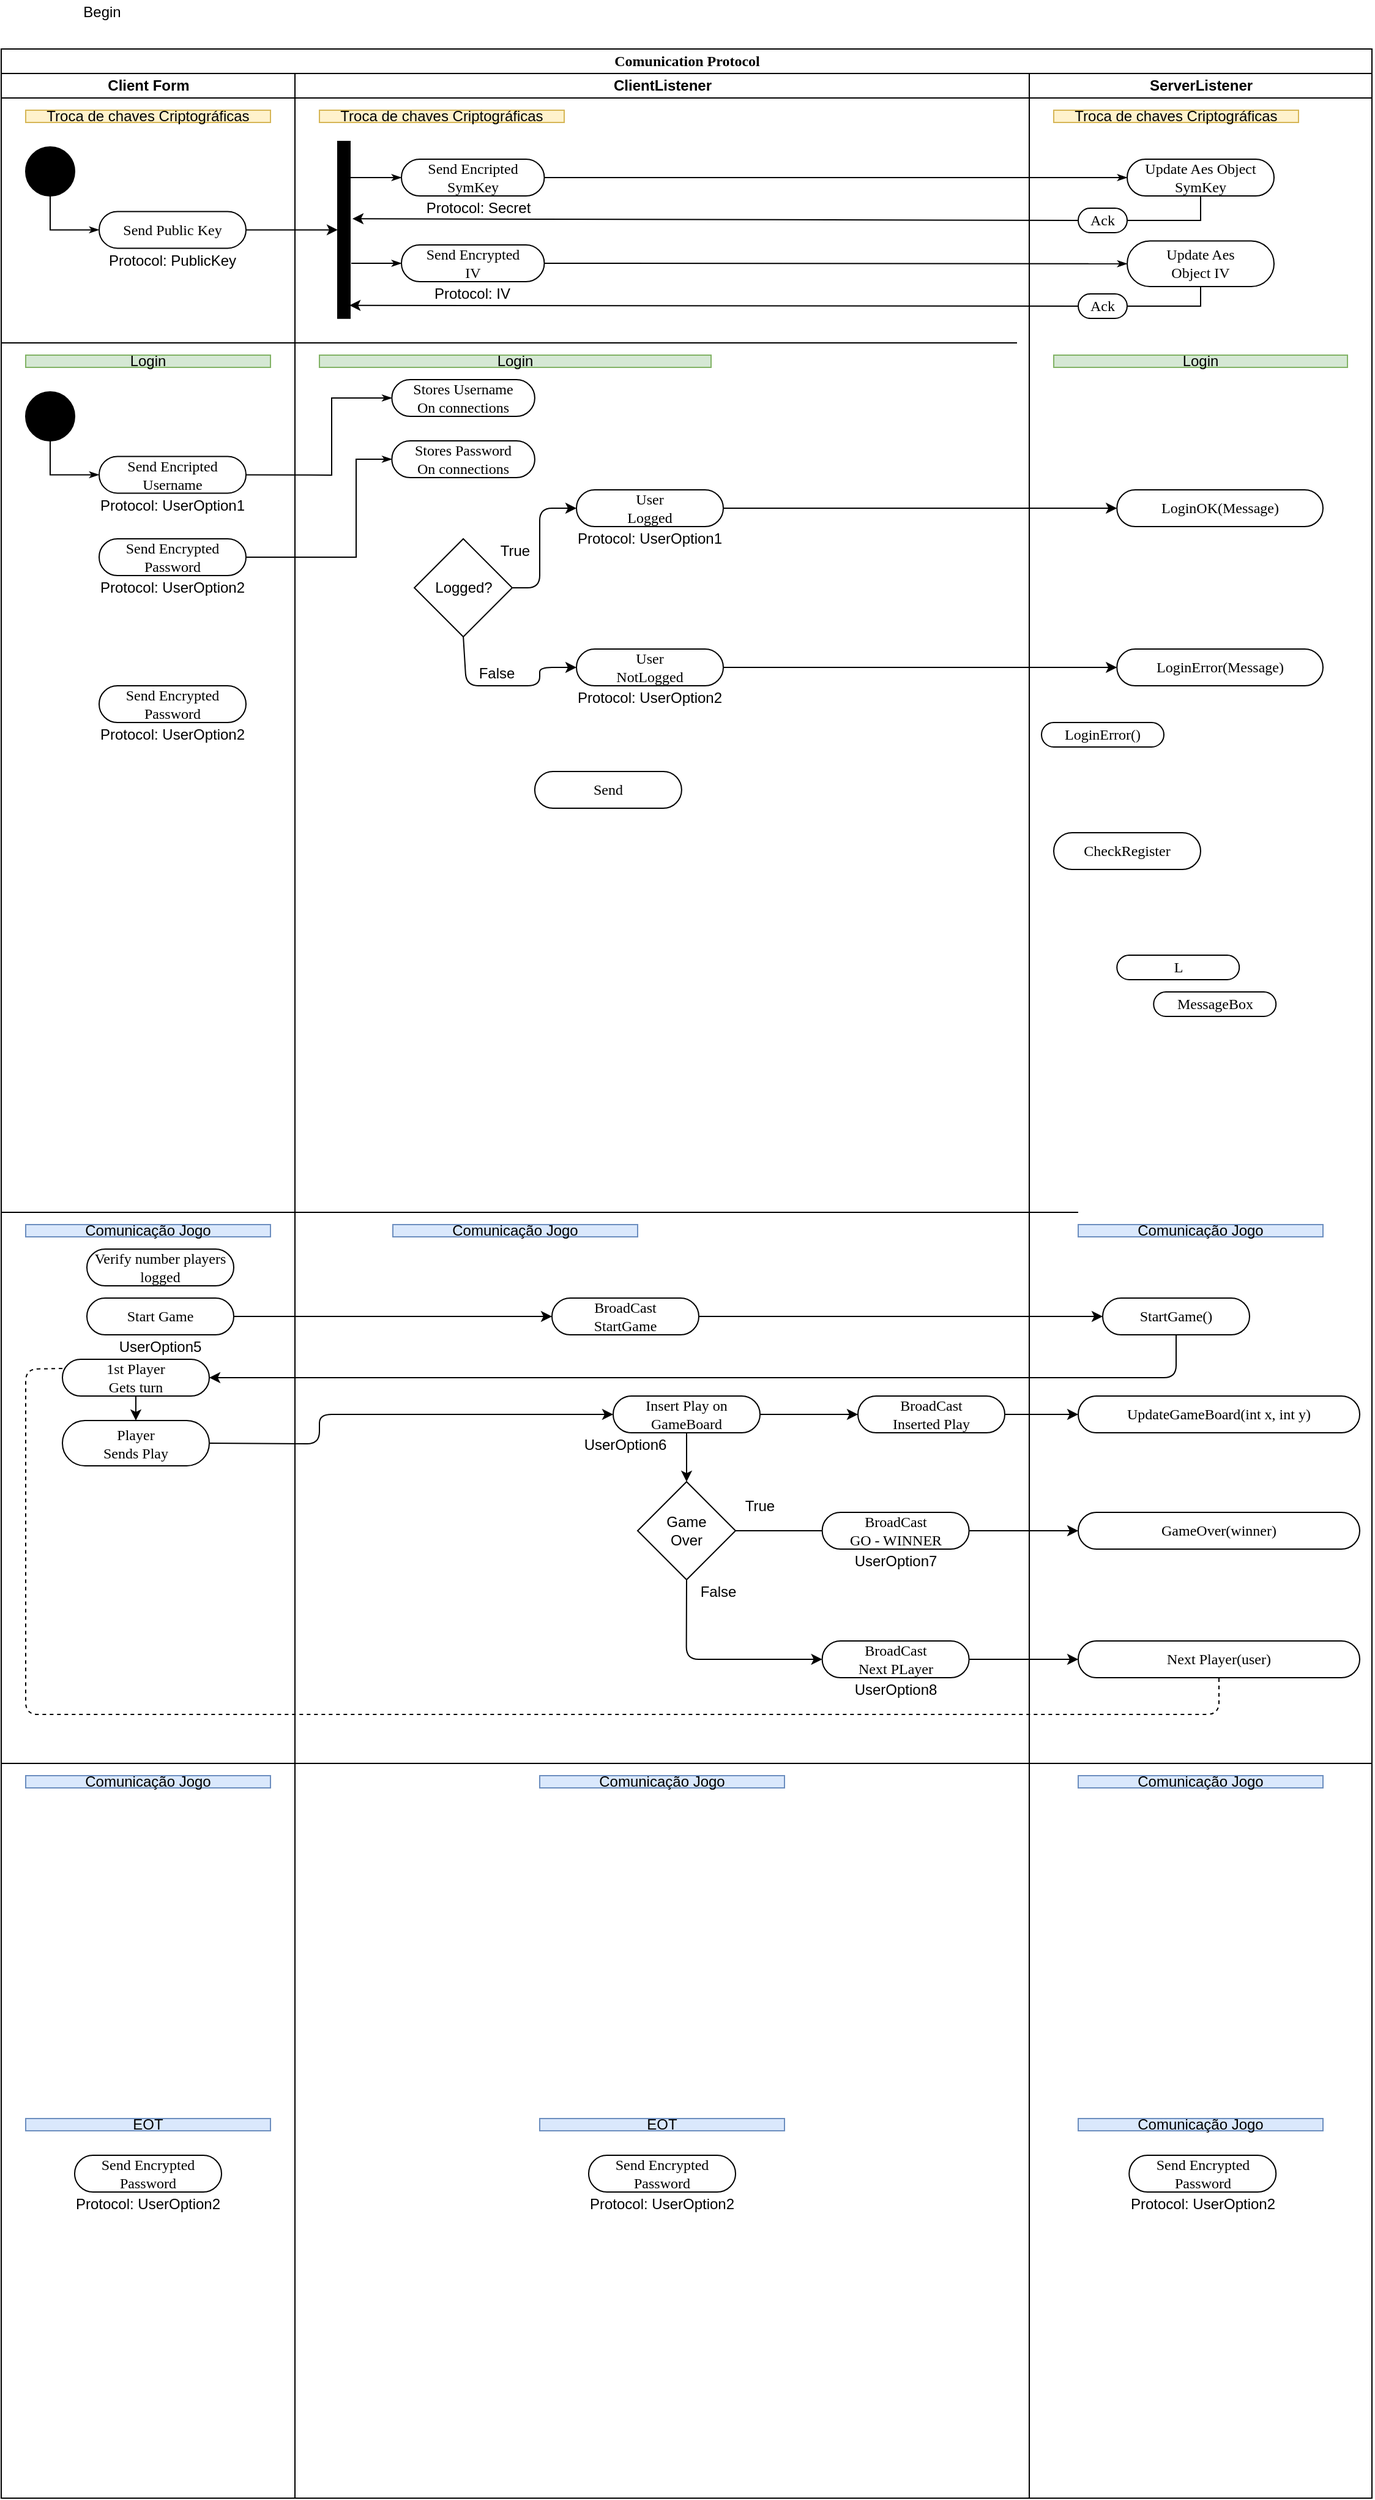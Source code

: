 <mxfile version="12.9.13" type="device"><diagram name="Page-1" id="0783ab3e-0a74-02c8-0abd-f7b4e66b4bec"><mxGraphModel dx="1278" dy="948" grid="1" gridSize="10" guides="1" tooltips="1" connect="1" arrows="1" fold="1" page="1" pageScale="1" pageWidth="850" pageHeight="1100" background="#ffffff" math="0" shadow="0"><root><mxCell id="0"/><mxCell id="1" parent="0"/><mxCell id="bSccAnwzdmxCs68LairB-45" value="Begin" style="text;html=1;strokeColor=none;fillColor=none;align=center;verticalAlign=middle;whiteSpace=wrap;rounded=0;" parent="1" vertex="1"><mxGeometry x="105" width="35" height="20" as="geometry"/></mxCell><mxCell id="1c1d494c118603dd-1" value="Comunication Protocol" style="swimlane;html=1;childLayout=stackLayout;startSize=20;rounded=0;shadow=0;comic=0;labelBackgroundColor=none;strokeWidth=1;fontFamily=Verdana;fontSize=12;align=center;" parent="1" vertex="1"><mxGeometry x="40" y="40" width="1120" height="2000" as="geometry"/></mxCell><mxCell id="bSccAnwzdmxCs68LairB-3" value="" style="endArrow=classic;html=1;exitX=1;exitY=0.5;exitDx=0;exitDy=0;entryX=0.5;entryY=0;entryDx=0;entryDy=0;" parent="1c1d494c118603dd-1" source="60571a20871a0731-8" target="bSccAnwzdmxCs68LairB-38" edge="1"><mxGeometry width="50" height="50" relative="1" as="geometry"><mxPoint x="360" y="480" as="sourcePoint"/><mxPoint x="280" y="175" as="targetPoint"/></mxGeometry></mxCell><mxCell id="bSccAnwzdmxCs68LairB-34" style="rounded=0;html=1;labelBackgroundColor=none;startArrow=none;startFill=0;startSize=5;endArrow=classicThin;endFill=1;endSize=5;jettySize=auto;orthogonalLoop=1;strokeWidth=1;fontFamily=Verdana;fontSize=12;exitX=1;exitY=0.5;exitDx=0;exitDy=0;" parent="1c1d494c118603dd-1" source="bSccAnwzdmxCs68LairB-2" target="bSccAnwzdmxCs68LairB-11" edge="1"><mxGeometry relative="1" as="geometry"><mxPoint x="333.75" y="308" as="sourcePoint"/><mxPoint x="311.25" y="338" as="targetPoint"/></mxGeometry></mxCell><mxCell id="bSccAnwzdmxCs68LairB-36" style="edgeStyle=none;rounded=0;html=1;labelBackgroundColor=none;startArrow=none;startFill=0;startSize=5;endArrow=classicThin;endFill=1;endSize=5;jettySize=auto;orthogonalLoop=1;strokeWidth=1;fontFamily=Verdana;fontSize=12;exitX=1;exitY=0.5;exitDx=0;exitDy=0;entryX=0;entryY=0.5;entryDx=0;entryDy=0;" parent="1c1d494c118603dd-1" source="bSccAnwzdmxCs68LairB-35" target="bSccAnwzdmxCs68LairB-37" edge="1"><mxGeometry relative="1" as="geometry"><mxPoint x="456.125" y="260" as="sourcePoint"/><mxPoint x="499.995" y="292" as="targetPoint"/></mxGeometry></mxCell><mxCell id="bSccAnwzdmxCs68LairB-50" value="" style="endArrow=classic;html=1;entryX=0.563;entryY=1.2;entryDx=0;entryDy=0;exitX=0;exitY=0.5;exitDx=0;exitDy=0;entryPerimeter=0;" parent="1c1d494c118603dd-1" source="bSccAnwzdmxCs68LairB-48" target="bSccAnwzdmxCs68LairB-38" edge="1"><mxGeometry width="50" height="50" relative="1" as="geometry"><mxPoint x="450" y="220" as="sourcePoint"/><mxPoint x="500" y="170" as="targetPoint"/></mxGeometry></mxCell><mxCell id="bSccAnwzdmxCs68LairB-53" value="" style="endArrow=classic;html=1;exitX=0;exitY=0.5;exitDx=0;exitDy=0;entryX=0.073;entryY=0.96;entryDx=0;entryDy=0;entryPerimeter=0;" parent="1c1d494c118603dd-1" source="bSccAnwzdmxCs68LairB-49" target="bSccAnwzdmxCs68LairB-38" edge="1"><mxGeometry width="50" height="50" relative="1" as="geometry"><mxPoint x="530" y="150" as="sourcePoint"/><mxPoint x="310" y="210" as="targetPoint"/></mxGeometry></mxCell><mxCell id="bSccAnwzdmxCs68LairB-158" value="" style="endArrow=classic;html=1;entryX=0;entryY=0.5;entryDx=0;entryDy=0;exitX=1;exitY=0.5;exitDx=0;exitDy=0;" parent="1c1d494c118603dd-1" source="bSccAnwzdmxCs68LairB-177" target="bSccAnwzdmxCs68LairB-164" edge="1"><mxGeometry width="50" height="50" relative="1" as="geometry"><mxPoint x="410" y="1245" as="sourcePoint"/><mxPoint x="443.75" y="1340" as="targetPoint"/></mxGeometry></mxCell><mxCell id="bSccAnwzdmxCs68LairB-155" value="" style="endArrow=classic;html=1;entryX=0;entryY=0.5;entryDx=0;entryDy=0;exitX=1;exitY=0.5;exitDx=0;exitDy=0;" parent="1c1d494c118603dd-1" source="bSccAnwzdmxCs68LairB-153" target="bSccAnwzdmxCs68LairB-154" edge="1"><mxGeometry width="50" height="50" relative="1" as="geometry"><mxPoint x="190" y="1170" as="sourcePoint"/><mxPoint x="240" y="1120" as="targetPoint"/></mxGeometry></mxCell><mxCell id="bSccAnwzdmxCs68LairB-156" value="" style="endArrow=classic;html=1;exitX=1;exitY=0.5;exitDx=0;exitDy=0;entryX=0;entryY=0.5;entryDx=0;entryDy=0;" parent="1c1d494c118603dd-1" source="bSccAnwzdmxCs68LairB-154" target="bSccAnwzdmxCs68LairB-159" edge="1"><mxGeometry width="50" height="50" relative="1" as="geometry"><mxPoint x="460" y="1100" as="sourcePoint"/><mxPoint x="520" y="1035" as="targetPoint"/></mxGeometry></mxCell><mxCell id="bSccAnwzdmxCs68LairB-171" value="" style="endArrow=classic;html=1;exitX=0.5;exitY=1;exitDx=0;exitDy=0;entryX=1;entryY=0.5;entryDx=0;entryDy=0;" parent="1c1d494c118603dd-1" source="bSccAnwzdmxCs68LairB-159" target="bSccAnwzdmxCs68LairB-161" edge="1"><mxGeometry width="50" height="50" relative="1" as="geometry"><mxPoint x="450" y="1150" as="sourcePoint"/><mxPoint x="170" y="1070" as="targetPoint"/><Array as="points"><mxPoint x="960" y="1085"/><mxPoint x="600" y="1085"/></Array></mxGeometry></mxCell><mxCell id="bSccAnwzdmxCs68LairB-174" value="" style="endArrow=classic;html=1;exitX=1;exitY=0.5;exitDx=0;exitDy=0;entryX=0;entryY=0.5;entryDx=0;entryDy=0;" parent="1c1d494c118603dd-1" source="bSccAnwzdmxCs68LairB-179" target="bSccAnwzdmxCs68LairB-180" edge="1"><mxGeometry width="50" height="50" relative="1" as="geometry"><mxPoint x="710" y="1510" as="sourcePoint"/><mxPoint x="780" y="1440" as="targetPoint"/></mxGeometry></mxCell><mxCell id="bSccAnwzdmxCs68LairB-183" value="" style="endArrow=classic;html=1;exitX=1;exitY=0.5;exitDx=0;exitDy=0;entryX=0;entryY=0.5;entryDx=0;entryDy=0;" parent="1c1d494c118603dd-1" source="bSccAnwzdmxCs68LairB-173" target="bSccAnwzdmxCs68LairB-162" edge="1"><mxGeometry width="50" height="50" relative="1" as="geometry"><mxPoint x="450" y="1050" as="sourcePoint"/><mxPoint x="500" y="1000" as="targetPoint"/><Array as="points"><mxPoint x="260" y="1139"/><mxPoint x="260" y="1115"/></Array></mxGeometry></mxCell><mxCell id="bSccAnwzdmxCs68LairB-186" value="" style="endArrow=classic;html=1;exitX=1;exitY=0.5;exitDx=0;exitDy=0;entryX=0;entryY=0.5;entryDx=0;entryDy=0;" parent="1c1d494c118603dd-1" source="bSccAnwzdmxCs68LairB-185" target="bSccAnwzdmxCs68LairB-187" edge="1"><mxGeometry width="50" height="50" relative="1" as="geometry"><mxPoint x="450" y="1050" as="sourcePoint"/><mxPoint x="680" y="1115" as="targetPoint"/></mxGeometry></mxCell><mxCell id="bSccAnwzdmxCs68LairB-198" value="" style="endArrow=none;dashed=1;html=1;entryX=0.5;entryY=1;entryDx=0;entryDy=0;exitX=0;exitY=0.25;exitDx=0;exitDy=0;" parent="1c1d494c118603dd-1" source="bSccAnwzdmxCs68LairB-161" target="bSccAnwzdmxCs68LairB-180" edge="1"><mxGeometry width="50" height="50" relative="1" as="geometry"><mxPoint x="110" y="1210" as="sourcePoint"/><mxPoint x="500" y="1160" as="targetPoint"/><Array as="points"><mxPoint x="20" y="1078"/><mxPoint x="20" y="1360"/><mxPoint x="995" y="1360"/></Array></mxGeometry></mxCell><mxCell id="1c1d494c118603dd-2" value="Client Form" style="swimlane;html=1;startSize=20;" parent="1c1d494c118603dd-1" vertex="1"><mxGeometry y="20" width="240" height="1980" as="geometry"/></mxCell><mxCell id="bSccAnwzdmxCs68LairB-54" value="" style="endArrow=none;html=1;" parent="1c1d494c118603dd-2" edge="1"><mxGeometry width="50" height="50" relative="1" as="geometry"><mxPoint y="220" as="sourcePoint"/><mxPoint x="830" y="220" as="targetPoint"/></mxGeometry></mxCell><mxCell id="1c1d494c118603dd-27" style="edgeStyle=orthogonalEdgeStyle;rounded=0;html=1;labelBackgroundColor=none;startArrow=none;startFill=0;startSize=5;endArrow=classicThin;endFill=1;endSize=5;jettySize=auto;orthogonalLoop=1;strokeWidth=1;fontFamily=Verdana;fontSize=12;entryX=0;entryY=0.5;entryDx=0;entryDy=0;exitX=0.5;exitY=1;exitDx=0;exitDy=0;" parent="1c1d494c118603dd-2" source="60571a20871a0731-4" target="60571a20871a0731-8" edge="1"><mxGeometry relative="1" as="geometry"/></mxCell><mxCell id="60571a20871a0731-4" value="" style="ellipse;whiteSpace=wrap;html=1;rounded=0;shadow=0;comic=0;labelBackgroundColor=none;strokeWidth=1;fillColor=#000000;fontFamily=Verdana;fontSize=12;align=center;" parent="1c1d494c118603dd-2" vertex="1"><mxGeometry x="20" y="60" width="40" height="40" as="geometry"/></mxCell><mxCell id="bSccAnwzdmxCs68LairB-82" style="edgeStyle=orthogonalEdgeStyle;rounded=0;html=1;labelBackgroundColor=none;startArrow=none;startFill=0;startSize=5;endArrow=classicThin;endFill=1;endSize=5;jettySize=auto;orthogonalLoop=1;strokeWidth=1;fontFamily=Verdana;fontSize=12;entryX=0;entryY=0.5;entryDx=0;entryDy=0;exitX=0.5;exitY=1;exitDx=0;exitDy=0;" parent="1c1d494c118603dd-2" source="bSccAnwzdmxCs68LairB-83" target="bSccAnwzdmxCs68LairB-84" edge="1"><mxGeometry relative="1" as="geometry"/></mxCell><mxCell id="bSccAnwzdmxCs68LairB-83" value="" style="ellipse;whiteSpace=wrap;html=1;rounded=0;shadow=0;comic=0;labelBackgroundColor=none;strokeWidth=1;fillColor=#000000;fontFamily=Verdana;fontSize=12;align=center;" parent="1c1d494c118603dd-2" vertex="1"><mxGeometry x="20" y="260" width="40" height="40" as="geometry"/></mxCell><mxCell id="FUaLKaRU9jQ6jIUCndy3-164" value="Send Encrypted&lt;br&gt;Password" style="rounded=1;whiteSpace=wrap;html=1;shadow=0;comic=0;labelBackgroundColor=none;strokeWidth=1;fontFamily=Verdana;fontSize=12;align=center;arcSize=50;" vertex="1" parent="1c1d494c118603dd-2"><mxGeometry x="80" y="500" width="120" height="30" as="geometry"/></mxCell><mxCell id="FUaLKaRU9jQ6jIUCndy3-163" value="Protocol: UserOption2" style="text;html=1;strokeColor=none;fillColor=none;align=center;verticalAlign=middle;whiteSpace=wrap;rounded=0;" vertex="1" parent="1c1d494c118603dd-2"><mxGeometry x="70" y="530" width="140" height="20" as="geometry"/></mxCell><mxCell id="FUaLKaRU9jQ6jIUCndy3-42" value="Send Encrypted&lt;br&gt;Password" style="rounded=1;whiteSpace=wrap;html=1;shadow=0;comic=0;labelBackgroundColor=none;strokeWidth=1;fontFamily=Verdana;fontSize=12;align=center;arcSize=50;" vertex="1" parent="1c1d494c118603dd-2"><mxGeometry x="60" y="1700" width="120" height="30" as="geometry"/></mxCell><mxCell id="FUaLKaRU9jQ6jIUCndy3-41" value="Protocol: UserOption2" style="text;html=1;strokeColor=none;fillColor=none;align=center;verticalAlign=middle;whiteSpace=wrap;rounded=0;" vertex="1" parent="1c1d494c118603dd-2"><mxGeometry x="50" y="1730" width="140" height="20" as="geometry"/></mxCell><mxCell id="bSccAnwzdmxCs68LairB-231" value="UserOption5" style="text;html=1;strokeColor=none;fillColor=none;align=center;verticalAlign=middle;whiteSpace=wrap;rounded=0;" parent="1c1d494c118603dd-2" vertex="1"><mxGeometry x="90" y="1030" width="80" height="20" as="geometry"/></mxCell><mxCell id="FUaLKaRU9jQ6jIUCndy3-4" value="Protocol: UserOption2" style="text;html=1;strokeColor=none;fillColor=none;align=center;verticalAlign=middle;whiteSpace=wrap;rounded=0;" vertex="1" parent="1c1d494c118603dd-2"><mxGeometry x="70" y="410" width="140" height="20" as="geometry"/></mxCell><mxCell id="bSccAnwzdmxCs68LairB-161" value="1st Player&lt;br&gt;Gets turn" style="rounded=1;whiteSpace=wrap;html=1;shadow=0;comic=0;labelBackgroundColor=none;strokeWidth=1;fontFamily=Verdana;fontSize=12;align=center;arcSize=50;" parent="1c1d494c118603dd-2" vertex="1"><mxGeometry x="50" y="1050" width="120" height="30" as="geometry"/></mxCell><mxCell id="bSccAnwzdmxCs68LairB-172" value="" style="endArrow=classic;html=1;exitX=0.5;exitY=1;exitDx=0;exitDy=0;entryX=0.5;entryY=0;entryDx=0;entryDy=0;" parent="1c1d494c118603dd-2" source="bSccAnwzdmxCs68LairB-161" target="bSccAnwzdmxCs68LairB-173" edge="1"><mxGeometry width="50" height="50" relative="1" as="geometry"><mxPoint x="450" y="1130" as="sourcePoint"/><mxPoint x="500" y="1080" as="targetPoint"/></mxGeometry></mxCell><mxCell id="bSccAnwzdmxCs68LairB-190" value="Comunicação Jogo" style="text;html=1;strokeColor=#6c8ebf;fillColor=#dae8fc;align=center;verticalAlign=middle;whiteSpace=wrap;rounded=0;" parent="1c1d494c118603dd-2" vertex="1"><mxGeometry x="20" y="940" width="200" height="10" as="geometry"/></mxCell><mxCell id="FUaLKaRU9jQ6jIUCndy3-2" value="Protocol: UserOption1" style="text;html=1;strokeColor=none;fillColor=none;align=center;verticalAlign=middle;whiteSpace=wrap;rounded=0;" vertex="1" parent="1c1d494c118603dd-2"><mxGeometry x="70" y="342.69" width="140" height="20" as="geometry"/></mxCell><mxCell id="bSccAnwzdmxCs68LairB-84" value="Send Encripted&lt;br&gt;Username" style="rounded=1;whiteSpace=wrap;html=1;shadow=0;comic=0;labelBackgroundColor=none;strokeWidth=1;fontFamily=Verdana;fontSize=12;align=center;arcSize=50;" parent="1c1d494c118603dd-2" vertex="1"><mxGeometry x="80" y="312.69" width="120" height="30" as="geometry"/></mxCell><mxCell id="bSccAnwzdmxCs68LairB-56" value="Troca de chaves Criptográficas" style="text;html=1;strokeColor=#d6b656;fillColor=#fff2cc;align=center;verticalAlign=middle;whiteSpace=wrap;rounded=0;" parent="1c1d494c118603dd-2" vertex="1"><mxGeometry x="20" y="30" width="200" height="10" as="geometry"/></mxCell><mxCell id="60571a20871a0731-8" value="Send Public Key" style="rounded=1;whiteSpace=wrap;html=1;shadow=0;comic=0;labelBackgroundColor=none;strokeWidth=1;fontFamily=Verdana;fontSize=12;align=center;arcSize=50;" parent="1c1d494c118603dd-2" vertex="1"><mxGeometry x="80" y="112.69" width="120" height="30" as="geometry"/></mxCell><mxCell id="bSccAnwzdmxCs68LairB-59" value="Login" style="text;html=1;strokeColor=#82b366;fillColor=#d5e8d4;align=center;verticalAlign=middle;whiteSpace=wrap;rounded=0;" parent="1c1d494c118603dd-2" vertex="1"><mxGeometry x="20" y="230" width="200" height="10" as="geometry"/></mxCell><mxCell id="FUaLKaRU9jQ6jIUCndy3-1" value="Protocol: PublicKey" style="text;html=1;strokeColor=none;fillColor=none;align=center;verticalAlign=middle;whiteSpace=wrap;rounded=0;" vertex="1" parent="1c1d494c118603dd-2"><mxGeometry x="80" y="142.69" width="120" height="20" as="geometry"/></mxCell><mxCell id="bSccAnwzdmxCs68LairB-96" value="Send Encrypted&lt;br&gt;Password" style="rounded=1;whiteSpace=wrap;html=1;shadow=0;comic=0;labelBackgroundColor=none;strokeWidth=1;fontFamily=Verdana;fontSize=12;align=center;arcSize=50;" parent="1c1d494c118603dd-2" vertex="1"><mxGeometry x="80" y="380" width="120" height="30" as="geometry"/></mxCell><mxCell id="FUaLKaRU9jQ6jIUCndy3-33" value="EOT" style="text;html=1;strokeColor=#6c8ebf;fillColor=#dae8fc;align=center;verticalAlign=middle;whiteSpace=wrap;rounded=0;" vertex="1" parent="1c1d494c118603dd-2"><mxGeometry x="20" y="1670" width="200" height="10" as="geometry"/></mxCell><mxCell id="bSccAnwzdmxCs68LairB-153" value="Start Game" style="rounded=1;whiteSpace=wrap;html=1;shadow=0;comic=0;labelBackgroundColor=none;strokeWidth=1;fontFamily=Verdana;fontSize=12;align=center;arcSize=50;" parent="1c1d494c118603dd-2" vertex="1"><mxGeometry x="70" y="1000" width="120" height="30" as="geometry"/></mxCell><mxCell id="FUaLKaRU9jQ6jIUCndy3-159" value="Verify number players logged" style="rounded=1;whiteSpace=wrap;html=1;shadow=0;comic=0;labelBackgroundColor=none;strokeWidth=1;fontFamily=Verdana;fontSize=12;align=center;arcSize=50;" vertex="1" parent="1c1d494c118603dd-2"><mxGeometry x="70" y="960" width="120" height="30" as="geometry"/></mxCell><mxCell id="bSccAnwzdmxCs68LairB-173" value="Player&lt;br&gt;Sends Play" style="rounded=1;whiteSpace=wrap;html=1;shadow=0;comic=0;labelBackgroundColor=none;strokeWidth=1;fontFamily=Verdana;fontSize=12;align=center;arcSize=50;" parent="1c1d494c118603dd-2" vertex="1"><mxGeometry x="50" y="1100" width="120" height="37" as="geometry"/></mxCell><mxCell id="bSccAnwzdmxCs68LairB-86" style="edgeStyle=none;rounded=0;html=1;labelBackgroundColor=none;startArrow=none;startFill=0;startSize=5;endArrow=classicThin;endFill=1;endSize=5;jettySize=auto;orthogonalLoop=1;strokeWidth=1;fontFamily=Verdana;fontSize=12;entryX=0;entryY=0.5;entryDx=0;entryDy=0;exitX=1;exitY=0.5;exitDx=0;exitDy=0;" parent="1c1d494c118603dd-1" source="bSccAnwzdmxCs68LairB-84" target="bSccAnwzdmxCs68LairB-87" edge="1"><mxGeometry relative="1" as="geometry"><mxPoint x="277.19" y="305.0" as="sourcePoint"/><mxPoint x="2.19" y="411.112" as="targetPoint"/><Array as="points"><mxPoint x="270" y="348"/><mxPoint x="270" y="285"/></Array></mxGeometry></mxCell><mxCell id="bSccAnwzdmxCs68LairB-88" style="edgeStyle=none;rounded=0;html=1;labelBackgroundColor=none;startArrow=none;startFill=0;startSize=5;endArrow=classicThin;endFill=1;endSize=5;jettySize=auto;orthogonalLoop=1;strokeWidth=1;fontFamily=Verdana;fontSize=12;entryX=0;entryY=0.5;entryDx=0;entryDy=0;exitX=1;exitY=0.5;exitDx=0;exitDy=0;" parent="1c1d494c118603dd-1" source="bSccAnwzdmxCs68LairB-96" target="bSccAnwzdmxCs68LairB-89" edge="1"><mxGeometry relative="1" as="geometry"><mxPoint x="270" y="440" as="sourcePoint"/><mxPoint x="45.44" y="295" as="targetPoint"/><Array as="points"><mxPoint x="290" y="415"/><mxPoint x="290" y="335"/></Array></mxGeometry></mxCell><mxCell id="FUaLKaRU9jQ6jIUCndy3-19" value="" style="endArrow=classic;html=1;entryX=0;entryY=0.5;entryDx=0;entryDy=0;exitX=1;exitY=0.5;exitDx=0;exitDy=0;" edge="1" parent="1c1d494c118603dd-1" source="FUaLKaRU9jQ6jIUCndy3-17" target="FUaLKaRU9jQ6jIUCndy3-12"><mxGeometry width="50" height="50" relative="1" as="geometry"><mxPoint x="390" y="330" as="sourcePoint"/><mxPoint x="440" y="280" as="targetPoint"/></mxGeometry></mxCell><mxCell id="1c1d494c118603dd-4" value="ClientListener" style="swimlane;html=1;startSize=20;" parent="1c1d494c118603dd-1" vertex="1"><mxGeometry x="240" y="20" width="600" height="1980" as="geometry"/></mxCell><mxCell id="bSccAnwzdmxCs68LairB-38" value="" style="whiteSpace=wrap;html=1;rounded=0;shadow=0;comic=0;labelBackgroundColor=none;strokeWidth=1;fillColor=#000000;fontFamily=Verdana;fontSize=12;align=center;rotation=-90;" parent="1c1d494c118603dd-4" vertex="1"><mxGeometry x="-32.19" y="122.69" width="144.38" height="10" as="geometry"/></mxCell><mxCell id="bSccAnwzdmxCs68LairB-43" style="edgeStyle=none;rounded=0;html=1;labelBackgroundColor=none;startArrow=none;startFill=0;startSize=5;endArrow=classicThin;endFill=1;endSize=5;jettySize=auto;orthogonalLoop=1;strokeWidth=1;fontFamily=Verdana;fontSize=12;entryX=0;entryY=0.5;entryDx=0;entryDy=0;" parent="1c1d494c118603dd-4" target="bSccAnwzdmxCs68LairB-2" edge="1"><mxGeometry relative="1" as="geometry"><mxPoint x="45" y="85" as="sourcePoint"/><mxPoint x="50" y="251.112" as="targetPoint"/></mxGeometry></mxCell><mxCell id="bSccAnwzdmxCs68LairB-57" value="Troca de chaves Criptográficas" style="text;html=1;strokeColor=#d6b656;fillColor=#fff2cc;align=center;verticalAlign=middle;whiteSpace=wrap;rounded=0;" parent="1c1d494c118603dd-4" vertex="1"><mxGeometry x="20" y="30" width="200" height="10" as="geometry"/></mxCell><mxCell id="FUaLKaRU9jQ6jIUCndy3-16" value="Protocol: IV" style="text;html=1;strokeColor=none;fillColor=none;align=center;verticalAlign=middle;whiteSpace=wrap;rounded=0;" vertex="1" parent="1c1d494c118603dd-4"><mxGeometry x="85.38" y="170" width="120" height="20" as="geometry"/></mxCell><mxCell id="bSccAnwzdmxCs68LairB-2" value="Send Encripted SymKey" style="rounded=1;whiteSpace=wrap;html=1;shadow=0;comic=0;labelBackgroundColor=none;strokeWidth=1;fontFamily=Verdana;fontSize=12;align=center;arcSize=50;" parent="1c1d494c118603dd-4" vertex="1"><mxGeometry x="87" y="70" width="116.75" height="30" as="geometry"/></mxCell><mxCell id="bSccAnwzdmxCs68LairB-44" style="edgeStyle=none;rounded=0;html=1;labelBackgroundColor=none;startArrow=none;startFill=0;startSize=5;endArrow=classicThin;endFill=1;endSize=5;jettySize=auto;orthogonalLoop=1;strokeWidth=1;fontFamily=Verdana;fontSize=12;entryX=0;entryY=0.5;entryDx=0;entryDy=0;" parent="1c1d494c118603dd-4" target="bSccAnwzdmxCs68LairB-35" edge="1"><mxGeometry relative="1" as="geometry"><mxPoint x="46" y="155" as="sourcePoint"/><mxPoint x="93.25" y="135" as="targetPoint"/></mxGeometry></mxCell><mxCell id="bSccAnwzdmxCs68LairB-35" value="Send Encrypted&lt;br&gt;IV" style="rounded=1;whiteSpace=wrap;html=1;shadow=0;comic=0;labelBackgroundColor=none;strokeWidth=1;fontFamily=Verdana;fontSize=12;align=center;arcSize=50;" parent="1c1d494c118603dd-4" vertex="1"><mxGeometry x="87" y="140" width="116.75" height="30" as="geometry"/></mxCell><mxCell id="bSccAnwzdmxCs68LairB-196" value="Logged?" style="rhombus;whiteSpace=wrap;html=1;" parent="1c1d494c118603dd-4" vertex="1"><mxGeometry x="97.56" y="380" width="80" height="80" as="geometry"/></mxCell><mxCell id="FUaLKaRU9jQ6jIUCndy3-15" value="Protocol: Secret" style="text;html=1;strokeColor=none;fillColor=none;align=center;verticalAlign=middle;whiteSpace=wrap;rounded=0;" vertex="1" parent="1c1d494c118603dd-4"><mxGeometry x="90" y="100" width="120" height="20" as="geometry"/></mxCell><mxCell id="FUaLKaRU9jQ6jIUCndy3-21" value="False" style="text;html=1;strokeColor=none;fillColor=none;align=center;verticalAlign=middle;whiteSpace=wrap;rounded=0;" vertex="1" parent="1c1d494c118603dd-4"><mxGeometry x="145.37" y="480" width="40" height="20" as="geometry"/></mxCell><mxCell id="bSccAnwzdmxCs68LairB-60" value="Login" style="text;html=1;strokeColor=#82b366;fillColor=#d5e8d4;align=center;verticalAlign=middle;whiteSpace=wrap;rounded=0;" parent="1c1d494c118603dd-4" vertex="1"><mxGeometry x="20" y="230" width="320" height="10" as="geometry"/></mxCell><mxCell id="bSccAnwzdmxCs68LairB-87" value="Stores Username&lt;br&gt;On connections" style="rounded=1;whiteSpace=wrap;html=1;shadow=0;comic=0;labelBackgroundColor=none;strokeWidth=1;fontFamily=Verdana;fontSize=12;align=center;arcSize=50;" parent="1c1d494c118603dd-4" vertex="1"><mxGeometry x="79.19" y="250" width="116.75" height="30" as="geometry"/></mxCell><mxCell id="bSccAnwzdmxCs68LairB-89" value="Stores Password&lt;br&gt;On connections" style="rounded=1;whiteSpace=wrap;html=1;shadow=0;comic=0;labelBackgroundColor=none;strokeWidth=1;fontFamily=Verdana;fontSize=12;align=center;arcSize=50;" parent="1c1d494c118603dd-4" vertex="1"><mxGeometry x="79.19" y="300" width="116.75" height="30" as="geometry"/></mxCell><mxCell id="bSccAnwzdmxCs68LairB-62" value="" style="endArrow=none;html=1;" parent="1c1d494c118603dd-4" edge="1"><mxGeometry width="50" height="50" relative="1" as="geometry"><mxPoint x="-240.0" y="930.0" as="sourcePoint"/><mxPoint x="640" y="930" as="targetPoint"/></mxGeometry></mxCell><mxCell id="bSccAnwzdmxCs68LairB-157" value="" style="endArrow=classic;html=1;exitX=0.5;exitY=1;exitDx=0;exitDy=0;entryX=0.5;entryY=0;entryDx=0;entryDy=0;" parent="1c1d494c118603dd-4" source="bSccAnwzdmxCs68LairB-162" target="bSccAnwzdmxCs68LairB-167" edge="1"><mxGeometry width="50" height="50" relative="1" as="geometry"><mxPoint x="280" y="1380" as="sourcePoint"/><mxPoint x="90" y="1160" as="targetPoint"/></mxGeometry></mxCell><mxCell id="bSccAnwzdmxCs68LairB-167" value="Game&lt;br&gt;Over" style="rhombus;whiteSpace=wrap;html=1;" parent="1c1d494c118603dd-4" vertex="1"><mxGeometry x="280" y="1150" width="80" height="80" as="geometry"/></mxCell><mxCell id="bSccAnwzdmxCs68LairB-178" value="" style="endArrow=none;html=1;exitX=1;exitY=0.5;exitDx=0;exitDy=0;entryX=0;entryY=0.5;entryDx=0;entryDy=0;" parent="1c1d494c118603dd-4" source="bSccAnwzdmxCs68LairB-167" target="bSccAnwzdmxCs68LairB-177" edge="1"><mxGeometry width="50" height="50" relative="1" as="geometry"><mxPoint x="430.81" y="1230" as="sourcePoint"/><mxPoint x="480.81" y="1180" as="targetPoint"/></mxGeometry></mxCell><mxCell id="bSccAnwzdmxCs68LairB-168" value="" style="endArrow=classic;html=1;exitX=0.5;exitY=1;exitDx=0;exitDy=0;entryX=0;entryY=0.5;entryDx=0;entryDy=0;" parent="1c1d494c118603dd-4" source="bSccAnwzdmxCs68LairB-167" target="bSccAnwzdmxCs68LairB-179" edge="1"><mxGeometry width="50" height="50" relative="1" as="geometry"><mxPoint x="430.81" y="1170" as="sourcePoint"/><mxPoint x="319.81" y="1260" as="targetPoint"/><Array as="points"><mxPoint x="319.81" y="1295"/></Array></mxGeometry></mxCell><mxCell id="bSccAnwzdmxCs68LairB-162" value="Insert Play on GameBoard" style="rounded=1;whiteSpace=wrap;html=1;shadow=0;comic=0;labelBackgroundColor=none;strokeWidth=1;fontFamily=Verdana;fontSize=12;align=center;arcSize=50;" parent="1c1d494c118603dd-4" vertex="1"><mxGeometry x="260" y="1080" width="120" height="30" as="geometry"/></mxCell><mxCell id="bSccAnwzdmxCs68LairB-229" value="UserOption8" style="text;html=1;strokeColor=none;fillColor=none;align=center;verticalAlign=middle;whiteSpace=wrap;rounded=0;" parent="1c1d494c118603dd-4" vertex="1"><mxGeometry x="450.81" y="1310" width="80" height="20" as="geometry"/></mxCell><mxCell id="bSccAnwzdmxCs68LairB-179" value="BroadCast&lt;br&gt;Next PLayer" style="rounded=1;whiteSpace=wrap;html=1;shadow=0;comic=0;labelBackgroundColor=none;strokeWidth=1;fontFamily=Verdana;fontSize=12;align=center;arcSize=50;" parent="1c1d494c118603dd-4" vertex="1"><mxGeometry x="430.81" y="1280" width="120" height="30" as="geometry"/></mxCell><mxCell id="bSccAnwzdmxCs68LairB-177" value="BroadCast&lt;br&gt;GO - WINNER" style="rounded=1;whiteSpace=wrap;html=1;shadow=0;comic=0;labelBackgroundColor=none;strokeWidth=1;fontFamily=Verdana;fontSize=12;align=center;arcSize=50;" parent="1c1d494c118603dd-4" vertex="1"><mxGeometry x="430.81" y="1175" width="120" height="30" as="geometry"/></mxCell><mxCell id="bSccAnwzdmxCs68LairB-230" value="UserOption7" style="text;html=1;strokeColor=none;fillColor=none;align=center;verticalAlign=middle;whiteSpace=wrap;rounded=0;" parent="1c1d494c118603dd-4" vertex="1"><mxGeometry x="450.81" y="1205" width="80" height="20" as="geometry"/></mxCell><mxCell id="bSccAnwzdmxCs68LairB-165" value="True" style="text;html=1;strokeColor=none;fillColor=none;align=center;verticalAlign=middle;whiteSpace=wrap;rounded=0;" parent="1c1d494c118603dd-4" vertex="1"><mxGeometry x="360" y="1160" width="40" height="20" as="geometry"/></mxCell><mxCell id="bSccAnwzdmxCs68LairB-166" value="False" style="text;html=1;strokeColor=none;fillColor=none;align=center;verticalAlign=middle;whiteSpace=wrap;rounded=0;" parent="1c1d494c118603dd-4" vertex="1"><mxGeometry x="326.18" y="1230" width="40" height="20" as="geometry"/></mxCell><mxCell id="bSccAnwzdmxCs68LairB-191" value="Comunicação Jogo" style="text;html=1;strokeColor=#6c8ebf;fillColor=#dae8fc;align=center;verticalAlign=middle;whiteSpace=wrap;rounded=0;" parent="1c1d494c118603dd-4" vertex="1"><mxGeometry x="80" y="940" width="200" height="10" as="geometry"/></mxCell><mxCell id="bSccAnwzdmxCs68LairB-184" value="" style="endArrow=classic;html=1;exitX=1;exitY=0.5;exitDx=0;exitDy=0;entryX=0;entryY=0.5;entryDx=0;entryDy=0;" parent="1c1d494c118603dd-4" source="bSccAnwzdmxCs68LairB-162" target="bSccAnwzdmxCs68LairB-185" edge="1"><mxGeometry width="50" height="50" relative="1" as="geometry"><mxPoint x="210" y="1030" as="sourcePoint"/><mxPoint x="430" y="1095" as="targetPoint"/></mxGeometry></mxCell><mxCell id="FUaLKaRU9jQ6jIUCndy3-23" value="True" style="text;html=1;strokeColor=none;fillColor=none;align=center;verticalAlign=middle;whiteSpace=wrap;rounded=0;" vertex="1" parent="1c1d494c118603dd-4"><mxGeometry x="160" y="380" width="40" height="20" as="geometry"/></mxCell><mxCell id="FUaLKaRU9jQ6jIUCndy3-24" value="Comunicação Jogo" style="text;html=1;strokeColor=#6c8ebf;fillColor=#dae8fc;align=center;verticalAlign=middle;whiteSpace=wrap;rounded=0;" vertex="1" parent="1c1d494c118603dd-4"><mxGeometry x="-220" y="1390" width="200" height="10" as="geometry"/></mxCell><mxCell id="FUaLKaRU9jQ6jIUCndy3-25" value="" style="endArrow=none;html=1;" edge="1" parent="1c1d494c118603dd-4"><mxGeometry width="50" height="50" relative="1" as="geometry"><mxPoint x="-240" y="1380" as="sourcePoint"/><mxPoint x="880" y="1380" as="targetPoint"/></mxGeometry></mxCell><mxCell id="bSccAnwzdmxCs68LairB-201" value="UserOption6" style="text;html=1;strokeColor=none;fillColor=none;align=center;verticalAlign=middle;whiteSpace=wrap;rounded=0;" parent="1c1d494c118603dd-4" vertex="1"><mxGeometry x="230" y="1110" width="80" height="20" as="geometry"/></mxCell><mxCell id="bSccAnwzdmxCs68LairB-154" value="BroadCast&lt;br&gt;StartGame" style="rounded=1;whiteSpace=wrap;html=1;shadow=0;comic=0;labelBackgroundColor=none;strokeWidth=1;fontFamily=Verdana;fontSize=12;align=center;arcSize=50;" parent="1c1d494c118603dd-4" vertex="1"><mxGeometry x="210" y="1000" width="120" height="30" as="geometry"/></mxCell><mxCell id="bSccAnwzdmxCs68LairB-98" value="Send" style="rounded=1;whiteSpace=wrap;html=1;shadow=0;comic=0;labelBackgroundColor=none;strokeWidth=1;fontFamily=Verdana;fontSize=12;align=center;arcSize=50;" parent="1c1d494c118603dd-4" vertex="1"><mxGeometry x="195.94" y="570" width="120" height="30" as="geometry"/></mxCell><mxCell id="FUaLKaRU9jQ6jIUCndy3-10" value="" style="endArrow=classic;html=1;entryX=0;entryY=0.5;entryDx=0;entryDy=0;" edge="1" parent="1c1d494c118603dd-4" target="FUaLKaRU9jQ6jIUCndy3-6"><mxGeometry width="50" height="50" relative="1" as="geometry"><mxPoint x="178" y="420" as="sourcePoint"/><mxPoint x="310" y="350" as="targetPoint"/><Array as="points"><mxPoint x="200" y="420"/><mxPoint x="200" y="355"/></Array></mxGeometry></mxCell><mxCell id="FUaLKaRU9jQ6jIUCndy3-6" value="User&lt;br&gt;Logged" style="rounded=1;whiteSpace=wrap;html=1;shadow=0;comic=0;labelBackgroundColor=none;strokeWidth=1;fontFamily=Verdana;fontSize=12;align=center;arcSize=50;" vertex="1" parent="1c1d494c118603dd-4"><mxGeometry x="230" y="340" width="120" height="30" as="geometry"/></mxCell><mxCell id="FUaLKaRU9jQ6jIUCndy3-14" value="Protocol: UserOption1" style="text;html=1;strokeColor=none;fillColor=none;align=center;verticalAlign=middle;whiteSpace=wrap;rounded=0;" vertex="1" parent="1c1d494c118603dd-4"><mxGeometry x="220" y="370" width="140" height="20" as="geometry"/></mxCell><mxCell id="FUaLKaRU9jQ6jIUCndy3-17" value="User&lt;br&gt;NotLogged" style="rounded=1;whiteSpace=wrap;html=1;shadow=0;comic=0;labelBackgroundColor=none;strokeWidth=1;fontFamily=Verdana;fontSize=12;align=center;arcSize=50;" vertex="1" parent="1c1d494c118603dd-4"><mxGeometry x="230" y="470" width="120" height="30" as="geometry"/></mxCell><mxCell id="FUaLKaRU9jQ6jIUCndy3-18" value="Protocol: UserOption2" style="text;html=1;strokeColor=none;fillColor=none;align=center;verticalAlign=middle;whiteSpace=wrap;rounded=0;" vertex="1" parent="1c1d494c118603dd-4"><mxGeometry x="220" y="500" width="140" height="20" as="geometry"/></mxCell><mxCell id="FUaLKaRU9jQ6jIUCndy3-20" value="" style="endArrow=classic;html=1;entryX=0;entryY=0.5;entryDx=0;entryDy=0;exitX=0.5;exitY=1;exitDx=0;exitDy=0;" edge="1" parent="1c1d494c118603dd-4" source="bSccAnwzdmxCs68LairB-196" target="FUaLKaRU9jQ6jIUCndy3-17"><mxGeometry width="50" height="50" relative="1" as="geometry"><mxPoint x="140" y="470" as="sourcePoint"/><mxPoint x="200" y="400" as="targetPoint"/><Array as="points"><mxPoint x="140" y="500"/><mxPoint x="200" y="500"/><mxPoint x="200" y="485"/></Array></mxGeometry></mxCell><mxCell id="FUaLKaRU9jQ6jIUCndy3-26" value="Comunicação Jogo" style="text;html=1;strokeColor=#6c8ebf;fillColor=#dae8fc;align=center;verticalAlign=middle;whiteSpace=wrap;rounded=0;" vertex="1" parent="1c1d494c118603dd-4"><mxGeometry x="200" y="1390" width="200" height="10" as="geometry"/></mxCell><mxCell id="FUaLKaRU9jQ6jIUCndy3-35" value="EOT" style="text;html=1;strokeColor=#6c8ebf;fillColor=#dae8fc;align=center;verticalAlign=middle;whiteSpace=wrap;rounded=0;" vertex="1" parent="1c1d494c118603dd-4"><mxGeometry x="200" y="1670" width="200" height="10" as="geometry"/></mxCell><mxCell id="FUaLKaRU9jQ6jIUCndy3-43" value="Send Encrypted&lt;br&gt;Password" style="rounded=1;whiteSpace=wrap;html=1;shadow=0;comic=0;labelBackgroundColor=none;strokeWidth=1;fontFamily=Verdana;fontSize=12;align=center;arcSize=50;" vertex="1" parent="1c1d494c118603dd-4"><mxGeometry x="240" y="1700" width="120" height="30" as="geometry"/></mxCell><mxCell id="FUaLKaRU9jQ6jIUCndy3-44" value="Protocol: UserOption2" style="text;html=1;strokeColor=none;fillColor=none;align=center;verticalAlign=middle;whiteSpace=wrap;rounded=0;" vertex="1" parent="1c1d494c118603dd-4"><mxGeometry x="230" y="1730" width="140" height="20" as="geometry"/></mxCell><mxCell id="bSccAnwzdmxCs68LairB-185" value="BroadCast&lt;br&gt;Inserted Play" style="rounded=1;whiteSpace=wrap;html=1;shadow=0;comic=0;labelBackgroundColor=none;strokeWidth=1;fontFamily=Verdana;fontSize=12;align=center;arcSize=50;" parent="1c1d494c118603dd-4" vertex="1"><mxGeometry x="460" y="1080" width="120" height="30" as="geometry"/></mxCell><mxCell id="bSccAnwzdmxCs68LairB-8" value="ServerListener" style="swimlane;html=1;startSize=20;" parent="1c1d494c118603dd-1" vertex="1"><mxGeometry x="840" y="20" width="280" height="1980" as="geometry"/></mxCell><mxCell id="bSccAnwzdmxCs68LairB-48" value="Ack" style="rounded=1;whiteSpace=wrap;html=1;shadow=0;comic=0;labelBackgroundColor=none;strokeWidth=1;fontFamily=Verdana;fontSize=12;align=center;arcSize=50;" parent="bSccAnwzdmxCs68LairB-8" vertex="1"><mxGeometry x="40" y="110" width="40" height="20" as="geometry"/></mxCell><mxCell id="bSccAnwzdmxCs68LairB-49" value="Ack" style="rounded=1;whiteSpace=wrap;html=1;shadow=0;comic=0;labelBackgroundColor=none;strokeWidth=1;fontFamily=Verdana;fontSize=12;align=center;arcSize=50;" parent="bSccAnwzdmxCs68LairB-8" vertex="1"><mxGeometry x="40" y="180" width="40" height="20" as="geometry"/></mxCell><mxCell id="bSccAnwzdmxCs68LairB-52" value="" style="endArrow=none;html=1;entryX=0.5;entryY=1;entryDx=0;entryDy=0;exitX=1;exitY=0.5;exitDx=0;exitDy=0;rounded=0;" parent="bSccAnwzdmxCs68LairB-8" source="bSccAnwzdmxCs68LairB-49" target="bSccAnwzdmxCs68LairB-37" edge="1"><mxGeometry width="50" height="50" relative="1" as="geometry"><mxPoint x="90" y="220" as="sourcePoint"/><mxPoint x="150" y="200" as="targetPoint"/><Array as="points"><mxPoint x="140" y="190"/></Array></mxGeometry></mxCell><mxCell id="bSccAnwzdmxCs68LairB-149" value="LoginError()" style="rounded=1;whiteSpace=wrap;html=1;shadow=0;comic=0;labelBackgroundColor=none;strokeWidth=1;fontFamily=Verdana;fontSize=12;align=center;arcSize=50;" parent="bSccAnwzdmxCs68LairB-8" vertex="1"><mxGeometry x="10" y="530" width="100" height="20" as="geometry"/></mxCell><mxCell id="FUaLKaRU9jQ6jIUCndy3-36" value="Comunicação Jogo" style="text;html=1;strokeColor=#6c8ebf;fillColor=#dae8fc;align=center;verticalAlign=middle;whiteSpace=wrap;rounded=0;" vertex="1" parent="bSccAnwzdmxCs68LairB-8"><mxGeometry x="40" y="1670" width="200" height="10" as="geometry"/></mxCell><mxCell id="bSccAnwzdmxCs68LairB-93" value="LoginOK(Message)" style="rounded=1;whiteSpace=wrap;html=1;shadow=0;comic=0;labelBackgroundColor=none;strokeWidth=1;fontFamily=Verdana;fontSize=12;align=center;arcSize=50;" parent="bSccAnwzdmxCs68LairB-8" vertex="1"><mxGeometry x="71.62" y="340" width="168.38" height="30" as="geometry"/></mxCell><mxCell id="bSccAnwzdmxCs68LairB-11" value="Update Aes Object SymKey" style="rounded=1;whiteSpace=wrap;html=1;shadow=0;comic=0;labelBackgroundColor=none;strokeWidth=1;fontFamily=Verdana;fontSize=12;align=center;arcSize=50;" parent="bSccAnwzdmxCs68LairB-8" vertex="1"><mxGeometry x="80" y="70" width="120" height="30" as="geometry"/></mxCell><mxCell id="bSccAnwzdmxCs68LairB-37" value="Update Aes&lt;br&gt;Object IV" style="rounded=1;whiteSpace=wrap;html=1;shadow=0;comic=0;labelBackgroundColor=none;strokeWidth=1;fontFamily=Verdana;fontSize=12;align=center;arcSize=50;" parent="bSccAnwzdmxCs68LairB-8" vertex="1"><mxGeometry x="80" y="136.75" width="120" height="37.25" as="geometry"/></mxCell><mxCell id="bSccAnwzdmxCs68LairB-51" value="" style="endArrow=none;html=1;entryX=0.5;entryY=1;entryDx=0;entryDy=0;exitX=1;exitY=0.5;exitDx=0;exitDy=0;rounded=0;" parent="bSccAnwzdmxCs68LairB-8" source="bSccAnwzdmxCs68LairB-48" target="bSccAnwzdmxCs68LairB-11" edge="1"><mxGeometry width="50" height="50" relative="1" as="geometry"><mxPoint x="-30" y="200" as="sourcePoint"/><mxPoint x="20" y="150" as="targetPoint"/><Array as="points"><mxPoint x="140" y="120"/></Array></mxGeometry></mxCell><mxCell id="bSccAnwzdmxCs68LairB-58" value="Troca de chaves Criptográficas" style="text;html=1;strokeColor=#d6b656;fillColor=#fff2cc;align=center;verticalAlign=middle;whiteSpace=wrap;rounded=0;" parent="bSccAnwzdmxCs68LairB-8" vertex="1"><mxGeometry x="20" y="30" width="200" height="10" as="geometry"/></mxCell><mxCell id="bSccAnwzdmxCs68LairB-61" value="Login" style="text;html=1;strokeColor=#82b366;fillColor=#d5e8d4;align=center;verticalAlign=middle;whiteSpace=wrap;rounded=0;" parent="bSccAnwzdmxCs68LairB-8" vertex="1"><mxGeometry x="20" y="230" width="240" height="10" as="geometry"/></mxCell><mxCell id="bSccAnwzdmxCs68LairB-100" value="L" style="rounded=1;whiteSpace=wrap;html=1;shadow=0;comic=0;labelBackgroundColor=none;strokeWidth=1;fontFamily=Verdana;fontSize=12;align=center;arcSize=50;" parent="bSccAnwzdmxCs68LairB-8" vertex="1"><mxGeometry x="71.62" y="720" width="100" height="20" as="geometry"/></mxCell><mxCell id="bSccAnwzdmxCs68LairB-90" value="MessageBox" style="rounded=1;whiteSpace=wrap;html=1;shadow=0;comic=0;labelBackgroundColor=none;strokeWidth=1;fontFamily=Verdana;fontSize=12;align=center;arcSize=50;" parent="bSccAnwzdmxCs68LairB-8" vertex="1"><mxGeometry x="101.62" y="750" width="100" height="20" as="geometry"/></mxCell><mxCell id="bSccAnwzdmxCs68LairB-192" value="Comunicação Jogo" style="text;html=1;strokeColor=#6c8ebf;fillColor=#dae8fc;align=center;verticalAlign=middle;whiteSpace=wrap;rounded=0;" parent="bSccAnwzdmxCs68LairB-8" vertex="1"><mxGeometry x="40" y="940" width="200" height="10" as="geometry"/></mxCell><mxCell id="bSccAnwzdmxCs68LairB-159" value="StartGame()" style="rounded=1;whiteSpace=wrap;html=1;shadow=0;comic=0;labelBackgroundColor=none;strokeWidth=1;fontFamily=Verdana;fontSize=12;align=center;arcSize=50;" parent="bSccAnwzdmxCs68LairB-8" vertex="1"><mxGeometry x="60" y="1000" width="120" height="30" as="geometry"/></mxCell><mxCell id="bSccAnwzdmxCs68LairB-187" value="UpdateGameBoard(int x, int y)" style="rounded=1;whiteSpace=wrap;html=1;shadow=0;comic=0;labelBackgroundColor=none;strokeWidth=1;fontFamily=Verdana;fontSize=12;align=center;arcSize=50;" parent="bSccAnwzdmxCs68LairB-8" vertex="1"><mxGeometry x="40" y="1080" width="230" height="30" as="geometry"/></mxCell><mxCell id="bSccAnwzdmxCs68LairB-180" value="Next Player(user)" style="rounded=1;whiteSpace=wrap;html=1;shadow=0;comic=0;labelBackgroundColor=none;strokeWidth=1;fontFamily=Verdana;fontSize=12;align=center;arcSize=50;" parent="bSccAnwzdmxCs68LairB-8" vertex="1"><mxGeometry x="40" y="1280" width="230" height="30" as="geometry"/></mxCell><mxCell id="bSccAnwzdmxCs68LairB-164" value="GameOver(winner)" style="rounded=1;whiteSpace=wrap;html=1;shadow=0;comic=0;labelBackgroundColor=none;strokeWidth=1;fontFamily=Verdana;fontSize=12;align=center;arcSize=50;" parent="bSccAnwzdmxCs68LairB-8" vertex="1"><mxGeometry x="40" y="1175" width="230" height="30" as="geometry"/></mxCell><mxCell id="bSccAnwzdmxCs68LairB-195" value="CheckRegister" style="rounded=1;whiteSpace=wrap;html=1;shadow=0;comic=0;labelBackgroundColor=none;strokeWidth=1;fontFamily=Verdana;fontSize=12;align=center;arcSize=50;" parent="bSccAnwzdmxCs68LairB-8" vertex="1"><mxGeometry x="20.0" y="620" width="120" height="30" as="geometry"/></mxCell><mxCell id="FUaLKaRU9jQ6jIUCndy3-12" value="LoginError(Message)" style="rounded=1;whiteSpace=wrap;html=1;shadow=0;comic=0;labelBackgroundColor=none;strokeWidth=1;fontFamily=Verdana;fontSize=12;align=center;arcSize=50;" vertex="1" parent="bSccAnwzdmxCs68LairB-8"><mxGeometry x="71.62" y="470" width="168.38" height="30" as="geometry"/></mxCell><mxCell id="FUaLKaRU9jQ6jIUCndy3-27" value="Comunicação Jogo" style="text;html=1;strokeColor=#6c8ebf;fillColor=#dae8fc;align=center;verticalAlign=middle;whiteSpace=wrap;rounded=0;" vertex="1" parent="bSccAnwzdmxCs68LairB-8"><mxGeometry x="40" y="1390" width="200" height="10" as="geometry"/></mxCell><mxCell id="FUaLKaRU9jQ6jIUCndy3-45" value="Send Encrypted&lt;br&gt;Password" style="rounded=1;whiteSpace=wrap;html=1;shadow=0;comic=0;labelBackgroundColor=none;strokeWidth=1;fontFamily=Verdana;fontSize=12;align=center;arcSize=50;" vertex="1" parent="bSccAnwzdmxCs68LairB-8"><mxGeometry x="81.62" y="1700" width="120" height="30" as="geometry"/></mxCell><mxCell id="FUaLKaRU9jQ6jIUCndy3-46" value="Protocol: UserOption2" style="text;html=1;strokeColor=none;fillColor=none;align=center;verticalAlign=middle;whiteSpace=wrap;rounded=0;" vertex="1" parent="bSccAnwzdmxCs68LairB-8"><mxGeometry x="71.62" y="1730" width="140" height="20" as="geometry"/></mxCell><mxCell id="FUaLKaRU9jQ6jIUCndy3-11" value="" style="endArrow=classic;html=1;entryX=0;entryY=0.5;entryDx=0;entryDy=0;exitX=1;exitY=0.5;exitDx=0;exitDy=0;" edge="1" parent="1c1d494c118603dd-1" source="FUaLKaRU9jQ6jIUCndy3-6" target="bSccAnwzdmxCs68LairB-93"><mxGeometry width="50" height="50" relative="1" as="geometry"><mxPoint x="390" y="570" as="sourcePoint"/><mxPoint x="440" y="520" as="targetPoint"/></mxGeometry></mxCell></root></mxGraphModel></diagram></mxfile>
